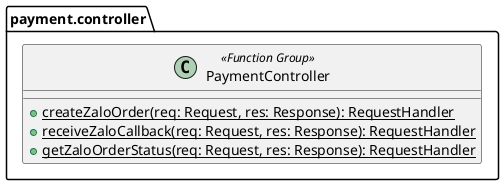 @startuml

set separator none
package payment.controller {
    class PaymentController <<Function Group>> {
        + {static} createZaloOrder(req: Request, res: Response): RequestHandler
        + {static} receiveZaloCallback(req: Request, res: Response): RequestHandler
        + {static} getZaloOrderStatus(req: Request, res: Response): RequestHandler
    }
}

@enduml